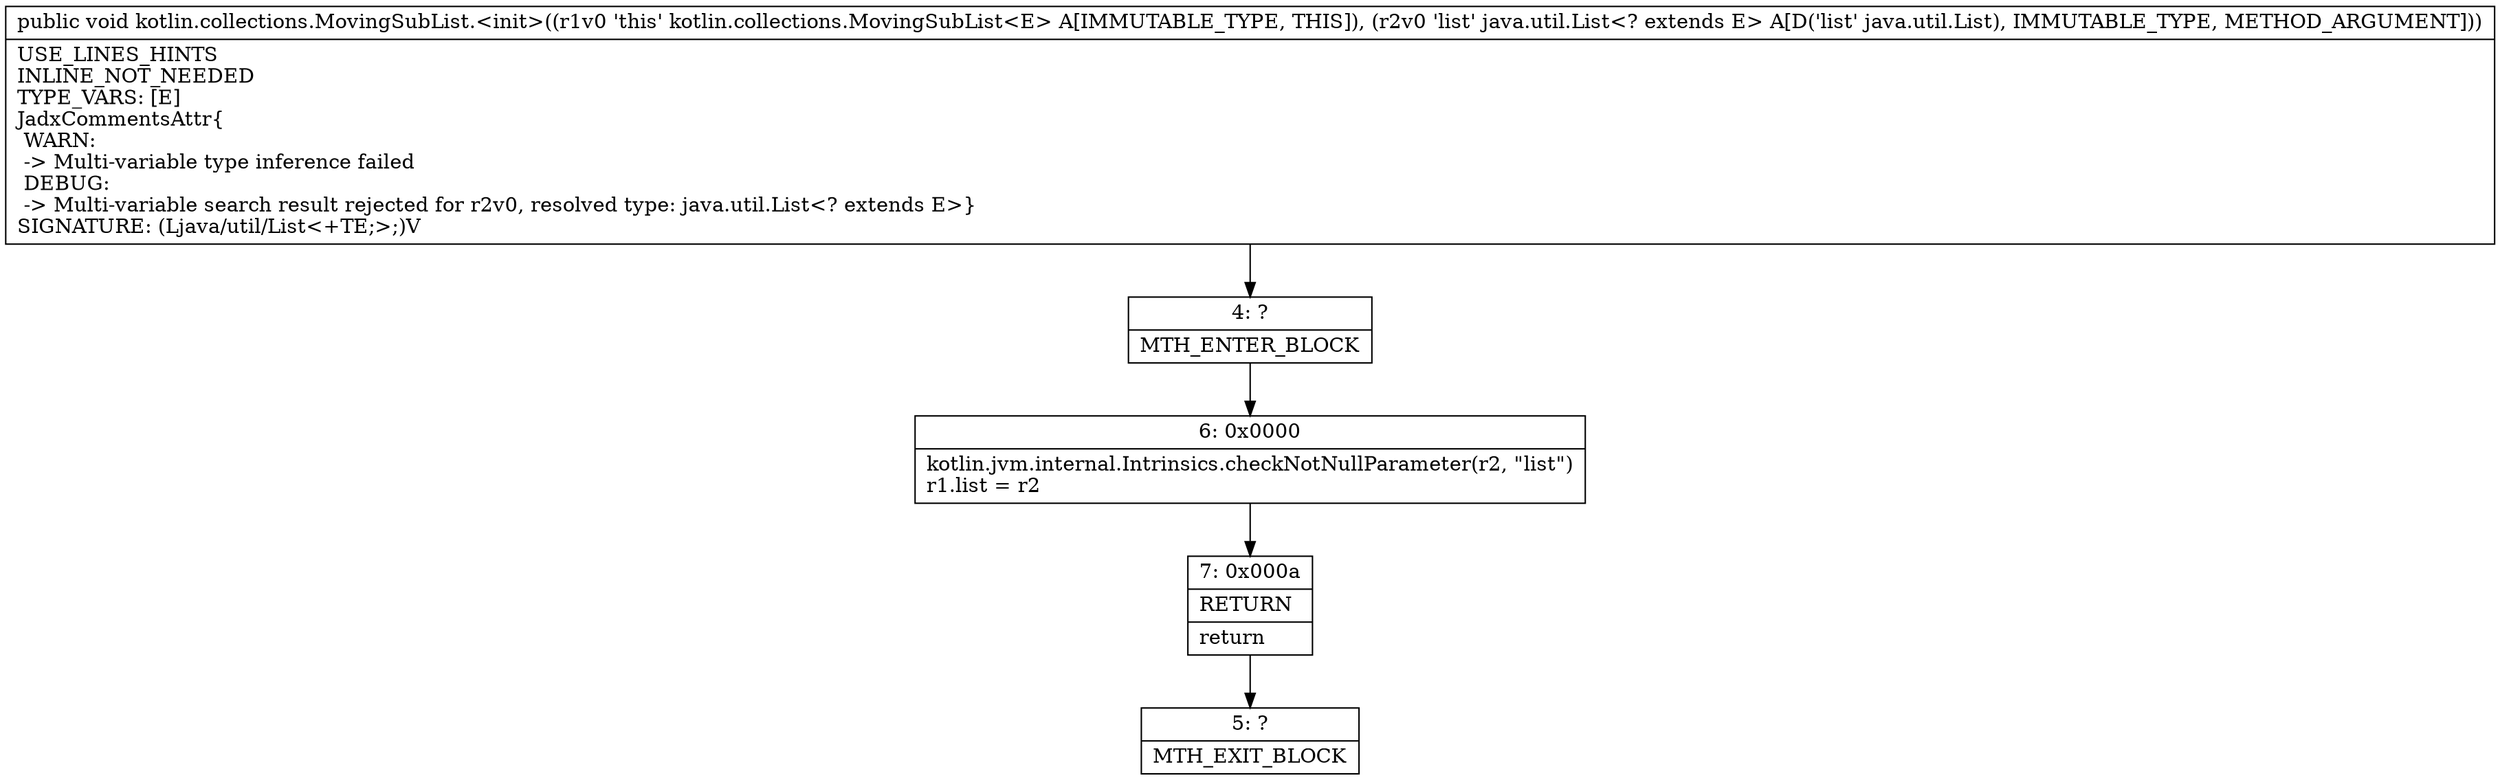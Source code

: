 digraph "CFG forkotlin.collections.MovingSubList.\<init\>(Ljava\/util\/List;)V" {
Node_4 [shape=record,label="{4\:\ ?|MTH_ENTER_BLOCK\l}"];
Node_6 [shape=record,label="{6\:\ 0x0000|kotlin.jvm.internal.Intrinsics.checkNotNullParameter(r2, \"list\")\lr1.list = r2\l}"];
Node_7 [shape=record,label="{7\:\ 0x000a|RETURN\l|return\l}"];
Node_5 [shape=record,label="{5\:\ ?|MTH_EXIT_BLOCK\l}"];
MethodNode[shape=record,label="{public void kotlin.collections.MovingSubList.\<init\>((r1v0 'this' kotlin.collections.MovingSubList\<E\> A[IMMUTABLE_TYPE, THIS]), (r2v0 'list' java.util.List\<? extends E\> A[D('list' java.util.List), IMMUTABLE_TYPE, METHOD_ARGUMENT]))  | USE_LINES_HINTS\lINLINE_NOT_NEEDED\lTYPE_VARS: [E]\lJadxCommentsAttr\{\l WARN: \l \-\> Multi\-variable type inference failed\l DEBUG: \l \-\> Multi\-variable search result rejected for r2v0, resolved type: java.util.List\<? extends E\>\}\lSIGNATURE: (Ljava\/util\/List\<+TE;\>;)V\l}"];
MethodNode -> Node_4;Node_4 -> Node_6;
Node_6 -> Node_7;
Node_7 -> Node_5;
}

